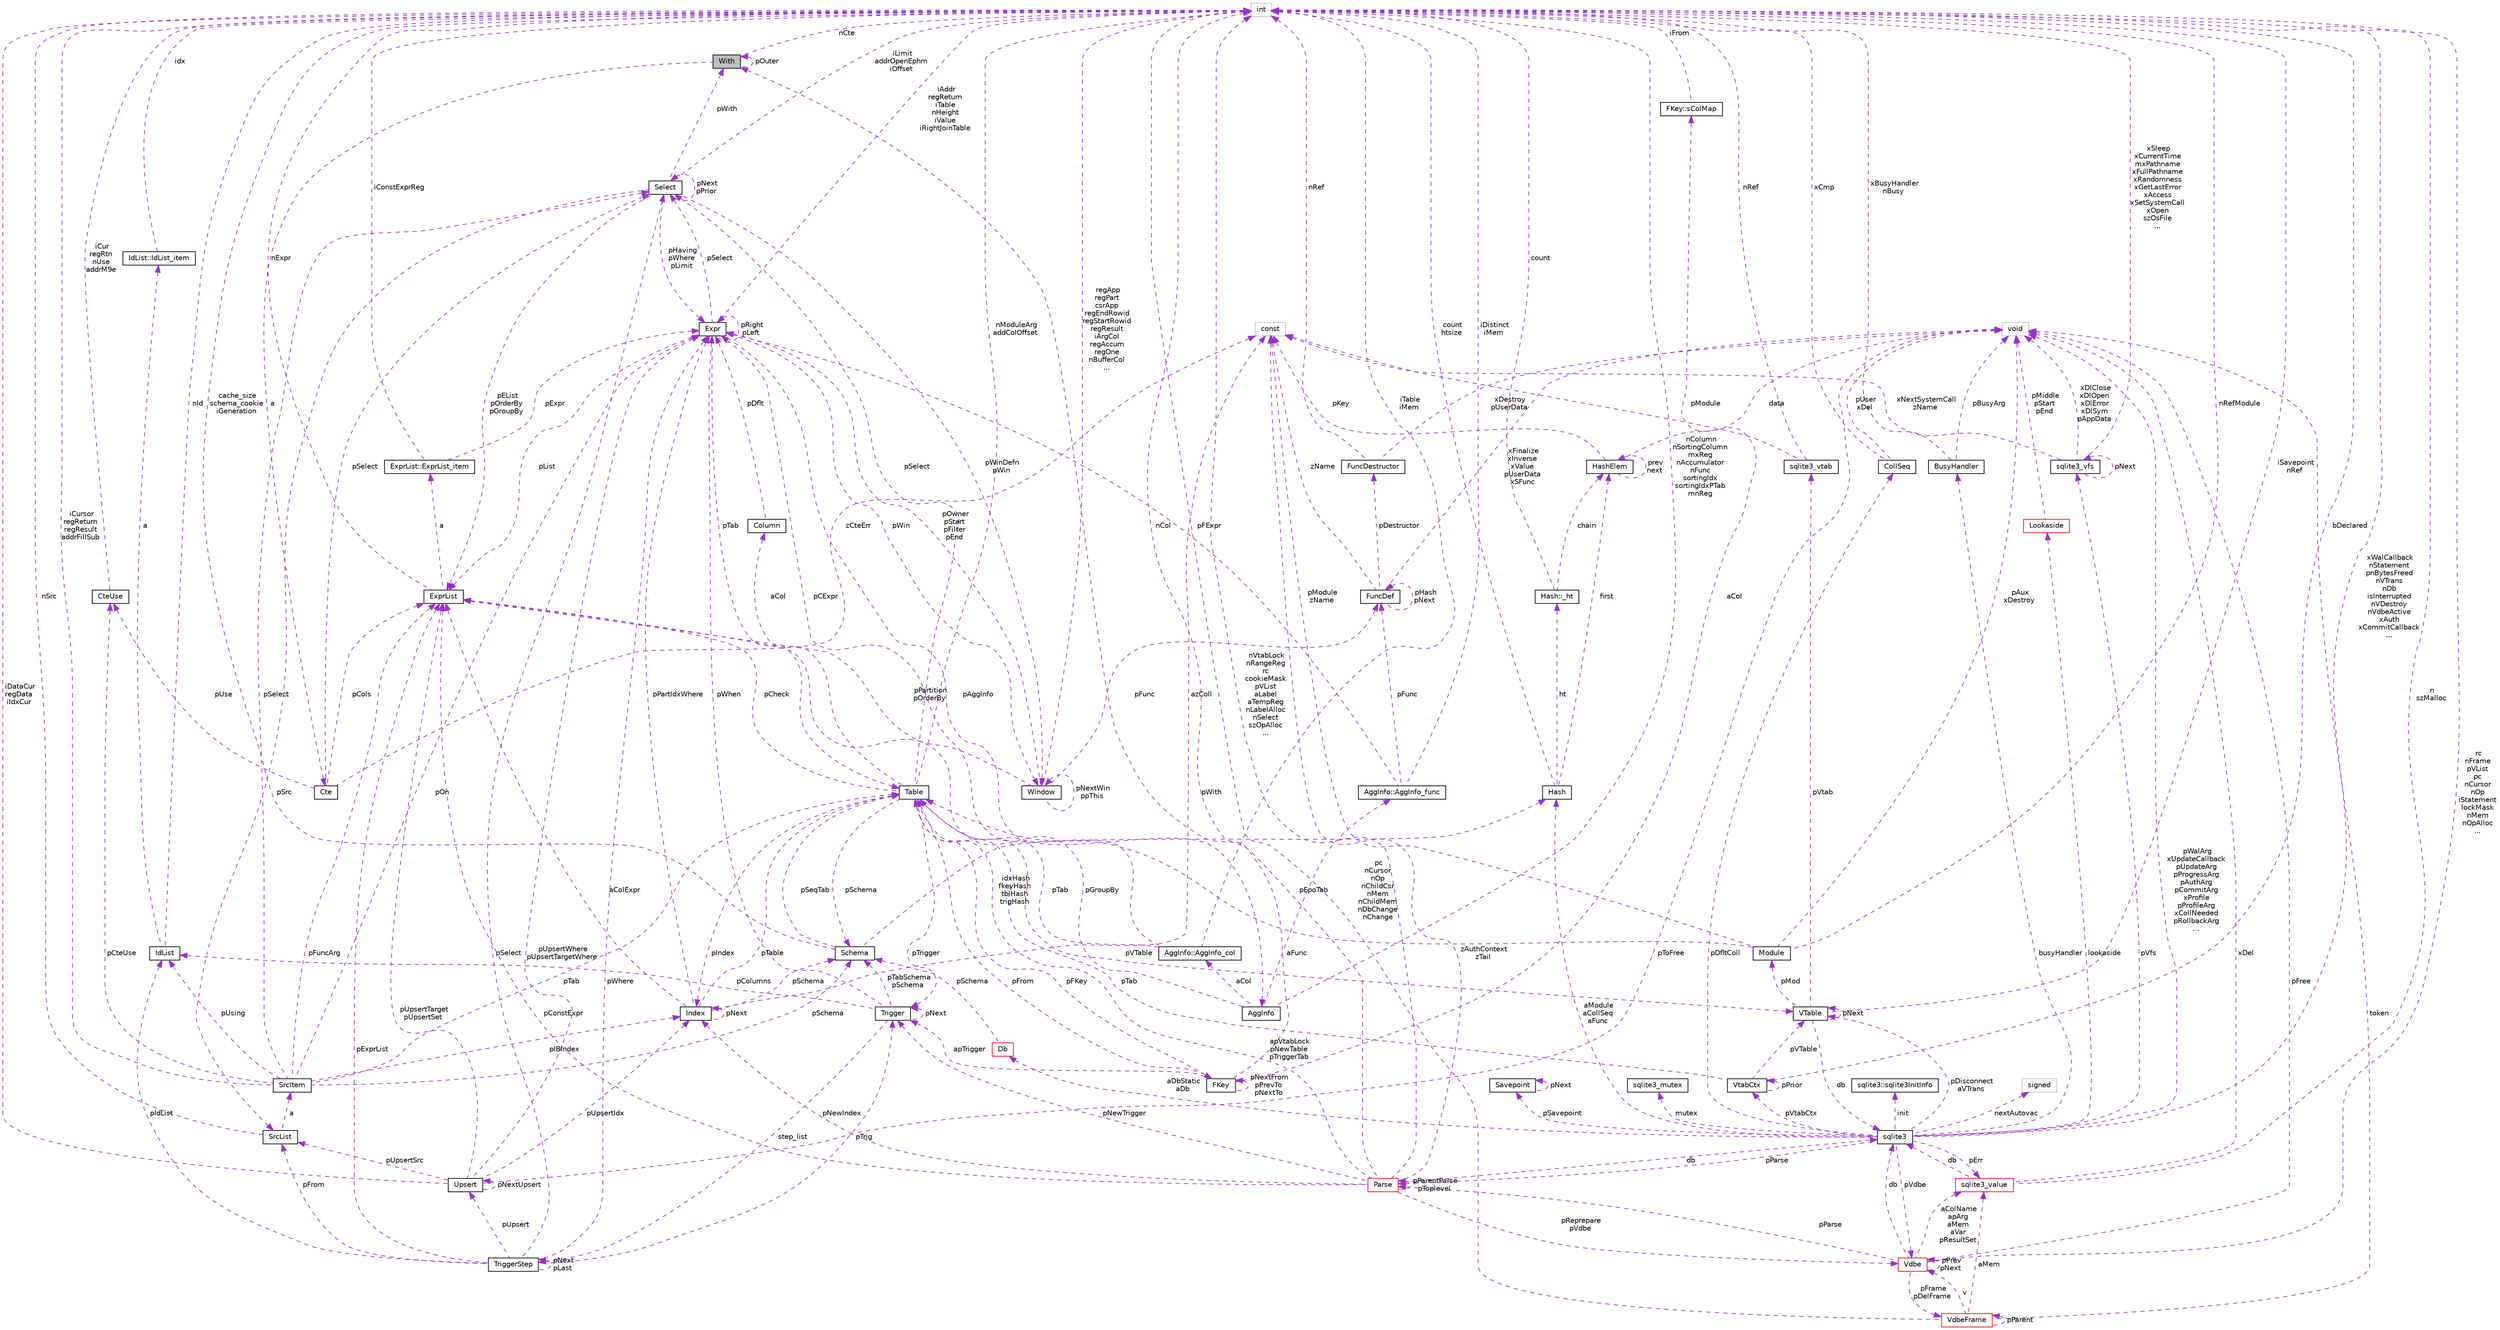 digraph "With"
{
 // LATEX_PDF_SIZE
  edge [fontname="Helvetica",fontsize="10",labelfontname="Helvetica",labelfontsize="10"];
  node [fontname="Helvetica",fontsize="10",shape=record];
  Node1 [label="With",height=0.2,width=0.4,color="black", fillcolor="grey75", style="filled", fontcolor="black",tooltip=" "];
  Node2 -> Node1 [dir="back",color="darkorchid3",fontsize="10",style="dashed",label=" a" ,fontname="Helvetica"];
  Node2 [label="Cte",height=0.2,width=0.4,color="black", fillcolor="white", style="filled",URL="$structCte.html",tooltip=" "];
  Node3 -> Node2 [dir="back",color="darkorchid3",fontsize="10",style="dashed",label=" pUse" ,fontname="Helvetica"];
  Node3 [label="CteUse",height=0.2,width=0.4,color="black", fillcolor="white", style="filled",URL="$structCteUse.html",tooltip=" "];
  Node4 -> Node3 [dir="back",color="darkorchid3",fontsize="10",style="dashed",label=" iCur\nregRtn\nnUse\naddrM9e" ,fontname="Helvetica"];
  Node4 [label="int",height=0.2,width=0.4,color="grey75", fillcolor="white", style="filled",tooltip=" "];
  Node5 -> Node2 [dir="back",color="darkorchid3",fontsize="10",style="dashed",label=" pSelect" ,fontname="Helvetica"];
  Node5 [label="Select",height=0.2,width=0.4,color="black", fillcolor="white", style="filled",URL="$structSelect.html",tooltip=" "];
  Node6 -> Node5 [dir="back",color="darkorchid3",fontsize="10",style="dashed",label=" pHaving\npWhere\npLimit" ,fontname="Helvetica"];
  Node6 [label="Expr",height=0.2,width=0.4,color="black", fillcolor="white", style="filled",URL="$structExpr.html",tooltip=" "];
  Node7 -> Node6 [dir="back",color="darkorchid3",fontsize="10",style="dashed",label=" pAggInfo" ,fontname="Helvetica"];
  Node7 [label="AggInfo",height=0.2,width=0.4,color="black", fillcolor="white", style="filled",URL="$structAggInfo.html",tooltip=" "];
  Node8 -> Node7 [dir="back",color="darkorchid3",fontsize="10",style="dashed",label=" aCol" ,fontname="Helvetica"];
  Node8 [label="AggInfo::AggInfo_col",height=0.2,width=0.4,color="black", fillcolor="white", style="filled",URL="$structAggInfo_1_1AggInfo__col.html",tooltip=" "];
  Node6 -> Node8 [dir="back",color="darkorchid3",fontsize="10",style="dashed",label=" pCExpr" ,fontname="Helvetica"];
  Node4 -> Node8 [dir="back",color="darkorchid3",fontsize="10",style="dashed",label=" iTable\niMem" ,fontname="Helvetica"];
  Node9 -> Node8 [dir="back",color="darkorchid3",fontsize="10",style="dashed",label=" pTab" ,fontname="Helvetica"];
  Node9 [label="Table",height=0.2,width=0.4,color="black", fillcolor="white", style="filled",URL="$structTable.html",tooltip=" "];
  Node10 -> Node9 [dir="back",color="darkorchid3",fontsize="10",style="dashed",label=" pSchema" ,fontname="Helvetica"];
  Node10 [label="Schema",height=0.2,width=0.4,color="black", fillcolor="white", style="filled",URL="$structSchema.html",tooltip=" "];
  Node4 -> Node10 [dir="back",color="darkorchid3",fontsize="10",style="dashed",label=" cache_size\nschema_cookie\niGeneration" ,fontname="Helvetica"];
  Node9 -> Node10 [dir="back",color="darkorchid3",fontsize="10",style="dashed",label=" pSeqTab" ,fontname="Helvetica"];
  Node11 -> Node10 [dir="back",color="darkorchid3",fontsize="10",style="dashed",label=" idxHash\nfkeyHash\ntblHash\ntrigHash" ,fontname="Helvetica"];
  Node11 [label="Hash",height=0.2,width=0.4,color="black", fillcolor="white", style="filled",URL="$structHash.html",tooltip=" "];
  Node12 -> Node11 [dir="back",color="darkorchid3",fontsize="10",style="dashed",label=" ht" ,fontname="Helvetica"];
  Node12 [label="Hash::_ht",height=0.2,width=0.4,color="black", fillcolor="white", style="filled",URL="$structHash_1_1__ht.html",tooltip=" "];
  Node4 -> Node12 [dir="back",color="darkorchid3",fontsize="10",style="dashed",label=" count" ,fontname="Helvetica"];
  Node13 -> Node12 [dir="back",color="darkorchid3",fontsize="10",style="dashed",label=" chain" ,fontname="Helvetica"];
  Node13 [label="HashElem",height=0.2,width=0.4,color="black", fillcolor="white", style="filled",URL="$structHashElem.html",tooltip=" "];
  Node14 -> Node13 [dir="back",color="darkorchid3",fontsize="10",style="dashed",label=" data" ,fontname="Helvetica"];
  Node14 [label="void",height=0.2,width=0.4,color="grey75", fillcolor="white", style="filled",tooltip=" "];
  Node13 -> Node13 [dir="back",color="darkorchid3",fontsize="10",style="dashed",label=" prev\nnext" ,fontname="Helvetica"];
  Node15 -> Node13 [dir="back",color="darkorchid3",fontsize="10",style="dashed",label=" pKey" ,fontname="Helvetica"];
  Node15 [label="const",height=0.2,width=0.4,color="grey75", fillcolor="white", style="filled",tooltip=" "];
  Node4 -> Node11 [dir="back",color="darkorchid3",fontsize="10",style="dashed",label=" count\nhtsize" ,fontname="Helvetica"];
  Node13 -> Node11 [dir="back",color="darkorchid3",fontsize="10",style="dashed",label=" first" ,fontname="Helvetica"];
  Node16 -> Node9 [dir="back",color="darkorchid3",fontsize="10",style="dashed",label=" aCol" ,fontname="Helvetica"];
  Node16 [label="Column",height=0.2,width=0.4,color="black", fillcolor="white", style="filled",URL="$structColumn.html",tooltip=" "];
  Node6 -> Node16 [dir="back",color="darkorchid3",fontsize="10",style="dashed",label=" pDflt" ,fontname="Helvetica"];
  Node17 -> Node9 [dir="back",color="darkorchid3",fontsize="10",style="dashed",label=" pFKey" ,fontname="Helvetica"];
  Node17 [label="FKey",height=0.2,width=0.4,color="black", fillcolor="white", style="filled",URL="$structFKey.html",tooltip=" "];
  Node18 -> Node17 [dir="back",color="darkorchid3",fontsize="10",style="dashed",label=" aCol" ,fontname="Helvetica"];
  Node18 [label="FKey::sColMap",height=0.2,width=0.4,color="black", fillcolor="white", style="filled",URL="$structFKey_1_1sColMap.html",tooltip=" "];
  Node4 -> Node18 [dir="back",color="darkorchid3",fontsize="10",style="dashed",label=" iFrom" ,fontname="Helvetica"];
  Node17 -> Node17 [dir="back",color="darkorchid3",fontsize="10",style="dashed",label=" pNextFrom\npPrevTo\npNextTo" ,fontname="Helvetica"];
  Node4 -> Node17 [dir="back",color="darkorchid3",fontsize="10",style="dashed",label=" nCol" ,fontname="Helvetica"];
  Node9 -> Node17 [dir="back",color="darkorchid3",fontsize="10",style="dashed",label=" pFrom" ,fontname="Helvetica"];
  Node19 -> Node17 [dir="back",color="darkorchid3",fontsize="10",style="dashed",label=" apTrigger" ,fontname="Helvetica"];
  Node19 [label="Trigger",height=0.2,width=0.4,color="black", fillcolor="white", style="filled",URL="$structTrigger.html",tooltip=" "];
  Node20 -> Node19 [dir="back",color="darkorchid3",fontsize="10",style="dashed",label=" step_list" ,fontname="Helvetica"];
  Node20 [label="TriggerStep",height=0.2,width=0.4,color="black", fillcolor="white", style="filled",URL="$structTriggerStep.html",tooltip=" "];
  Node20 -> Node20 [dir="back",color="darkorchid3",fontsize="10",style="dashed",label=" pNext\npLast" ,fontname="Helvetica"];
  Node6 -> Node20 [dir="back",color="darkorchid3",fontsize="10",style="dashed",label=" pWhere" ,fontname="Helvetica"];
  Node21 -> Node20 [dir="back",color="darkorchid3",fontsize="10",style="dashed",label=" pIdList" ,fontname="Helvetica"];
  Node21 [label="IdList",height=0.2,width=0.4,color="black", fillcolor="white", style="filled",URL="$structIdList.html",tooltip=" "];
  Node22 -> Node21 [dir="back",color="darkorchid3",fontsize="10",style="dashed",label=" a" ,fontname="Helvetica"];
  Node22 [label="IdList::IdList_item",height=0.2,width=0.4,color="black", fillcolor="white", style="filled",URL="$structIdList_1_1IdList__item.html",tooltip=" "];
  Node4 -> Node22 [dir="back",color="darkorchid3",fontsize="10",style="dashed",label=" idx" ,fontname="Helvetica"];
  Node4 -> Node21 [dir="back",color="darkorchid3",fontsize="10",style="dashed",label=" nId" ,fontname="Helvetica"];
  Node5 -> Node20 [dir="back",color="darkorchid3",fontsize="10",style="dashed",label=" pSelect" ,fontname="Helvetica"];
  Node19 -> Node20 [dir="back",color="darkorchid3",fontsize="10",style="dashed",label=" pTrig" ,fontname="Helvetica"];
  Node23 -> Node20 [dir="back",color="darkorchid3",fontsize="10",style="dashed",label=" pFrom" ,fontname="Helvetica"];
  Node23 [label="SrcList",height=0.2,width=0.4,color="black", fillcolor="white", style="filled",URL="$structSrcList.html",tooltip=" "];
  Node24 -> Node23 [dir="back",color="darkorchid3",fontsize="10",style="dashed",label=" a" ,fontname="Helvetica"];
  Node24 [label="SrcItem",height=0.2,width=0.4,color="black", fillcolor="white", style="filled",URL="$structSrcItem.html",tooltip=" "];
  Node10 -> Node24 [dir="back",color="darkorchid3",fontsize="10",style="dashed",label=" pSchema" ,fontname="Helvetica"];
  Node3 -> Node24 [dir="back",color="darkorchid3",fontsize="10",style="dashed",label=" pCteUse" ,fontname="Helvetica"];
  Node6 -> Node24 [dir="back",color="darkorchid3",fontsize="10",style="dashed",label=" pOn" ,fontname="Helvetica"];
  Node21 -> Node24 [dir="back",color="darkorchid3",fontsize="10",style="dashed",label=" pUsing" ,fontname="Helvetica"];
  Node4 -> Node24 [dir="back",color="darkorchid3",fontsize="10",style="dashed",label=" iCursor\nregReturn\nregResult\naddrFillSub" ,fontname="Helvetica"];
  Node9 -> Node24 [dir="back",color="darkorchid3",fontsize="10",style="dashed",label=" pTab" ,fontname="Helvetica"];
  Node5 -> Node24 [dir="back",color="darkorchid3",fontsize="10",style="dashed",label=" pSelect" ,fontname="Helvetica"];
  Node25 -> Node24 [dir="back",color="darkorchid3",fontsize="10",style="dashed",label=" pIBIndex" ,fontname="Helvetica"];
  Node25 [label="Index",height=0.2,width=0.4,color="black", fillcolor="white", style="filled",URL="$structIndex.html",tooltip=" "];
  Node10 -> Node25 [dir="back",color="darkorchid3",fontsize="10",style="dashed",label=" pSchema" ,fontname="Helvetica"];
  Node6 -> Node25 [dir="back",color="darkorchid3",fontsize="10",style="dashed",label=" pPartIdxWhere" ,fontname="Helvetica"];
  Node9 -> Node25 [dir="back",color="darkorchid3",fontsize="10",style="dashed",label=" pTable" ,fontname="Helvetica"];
  Node26 -> Node25 [dir="back",color="darkorchid3",fontsize="10",style="dashed",label=" aColExpr" ,fontname="Helvetica"];
  Node26 [label="ExprList",height=0.2,width=0.4,color="black", fillcolor="white", style="filled",URL="$structExprList.html",tooltip=" "];
  Node27 -> Node26 [dir="back",color="darkorchid3",fontsize="10",style="dashed",label=" a" ,fontname="Helvetica"];
  Node27 [label="ExprList::ExprList_item",height=0.2,width=0.4,color="black", fillcolor="white", style="filled",URL="$structExprList_1_1ExprList__item.html",tooltip=" "];
  Node6 -> Node27 [dir="back",color="darkorchid3",fontsize="10",style="dashed",label=" pExpr" ,fontname="Helvetica"];
  Node4 -> Node27 [dir="back",color="darkorchid3",fontsize="10",style="dashed",label=" iConstExprReg" ,fontname="Helvetica"];
  Node4 -> Node26 [dir="back",color="darkorchid3",fontsize="10",style="dashed",label=" nExpr" ,fontname="Helvetica"];
  Node15 -> Node25 [dir="back",color="darkorchid3",fontsize="10",style="dashed",label=" azColl" ,fontname="Helvetica"];
  Node25 -> Node25 [dir="back",color="darkorchid3",fontsize="10",style="dashed",label=" pNext" ,fontname="Helvetica"];
  Node26 -> Node24 [dir="back",color="darkorchid3",fontsize="10",style="dashed",label=" pFuncArg" ,fontname="Helvetica"];
  Node4 -> Node23 [dir="back",color="darkorchid3",fontsize="10",style="dashed",label=" nSrc" ,fontname="Helvetica"];
  Node26 -> Node20 [dir="back",color="darkorchid3",fontsize="10",style="dashed",label=" pExprList" ,fontname="Helvetica"];
  Node28 -> Node20 [dir="back",color="darkorchid3",fontsize="10",style="dashed",label=" pUpsert" ,fontname="Helvetica"];
  Node28 [label="Upsert",height=0.2,width=0.4,color="black", fillcolor="white", style="filled",URL="$structUpsert.html",tooltip=" "];
  Node6 -> Node28 [dir="back",color="darkorchid3",fontsize="10",style="dashed",label=" pUpsertWhere\npUpsertTargetWhere" ,fontname="Helvetica"];
  Node14 -> Node28 [dir="back",color="darkorchid3",fontsize="10",style="dashed",label=" pToFree" ,fontname="Helvetica"];
  Node4 -> Node28 [dir="back",color="darkorchid3",fontsize="10",style="dashed",label=" iDataCur\nregData\niIdxCur" ,fontname="Helvetica"];
  Node23 -> Node28 [dir="back",color="darkorchid3",fontsize="10",style="dashed",label=" pUpsertSrc" ,fontname="Helvetica"];
  Node25 -> Node28 [dir="back",color="darkorchid3",fontsize="10",style="dashed",label=" pUpsertIdx" ,fontname="Helvetica"];
  Node26 -> Node28 [dir="back",color="darkorchid3",fontsize="10",style="dashed",label=" pUpsertTarget\npUpsertSet" ,fontname="Helvetica"];
  Node28 -> Node28 [dir="back",color="darkorchid3",fontsize="10",style="dashed",label=" pNextUpsert" ,fontname="Helvetica"];
  Node10 -> Node19 [dir="back",color="darkorchid3",fontsize="10",style="dashed",label=" pTabSchema\npSchema" ,fontname="Helvetica"];
  Node6 -> Node19 [dir="back",color="darkorchid3",fontsize="10",style="dashed",label=" pWhen" ,fontname="Helvetica"];
  Node21 -> Node19 [dir="back",color="darkorchid3",fontsize="10",style="dashed",label=" pColumns" ,fontname="Helvetica"];
  Node19 -> Node19 [dir="back",color="darkorchid3",fontsize="10",style="dashed",label=" pNext" ,fontname="Helvetica"];
  Node29 -> Node9 [dir="back",color="darkorchid3",fontsize="10",style="dashed",label=" pVTable" ,fontname="Helvetica"];
  Node29 [label="VTable",height=0.2,width=0.4,color="black", fillcolor="white", style="filled",URL="$structVTable.html",tooltip=" "];
  Node30 -> Node29 [dir="back",color="darkorchid3",fontsize="10",style="dashed",label=" db" ,fontname="Helvetica"];
  Node30 [label="sqlite3",height=0.2,width=0.4,color="black", fillcolor="white", style="filled",URL="$structsqlite3.html",tooltip=" "];
  Node31 -> Node30 [dir="back",color="darkorchid3",fontsize="10",style="dashed",label=" pVdbe" ,fontname="Helvetica"];
  Node31 [label="Vdbe",height=0.2,width=0.4,color="red", fillcolor="white", style="filled",URL="$structVdbe.html",tooltip=" "];
  Node31 -> Node31 [dir="back",color="darkorchid3",fontsize="10",style="dashed",label=" pPrev\npNext" ,fontname="Helvetica"];
  Node30 -> Node31 [dir="back",color="darkorchid3",fontsize="10",style="dashed",label=" db" ,fontname="Helvetica"];
  Node14 -> Node31 [dir="back",color="darkorchid3",fontsize="10",style="dashed",label=" pFree" ,fontname="Helvetica"];
  Node32 -> Node31 [dir="back",color="darkorchid3",fontsize="10",style="dashed",label=" aColName\napArg\naMem\naVar\npResultSet" ,fontname="Helvetica"];
  Node32 [label="sqlite3_value",height=0.2,width=0.4,color="red", fillcolor="white", style="filled",URL="$structsqlite3__value.html",tooltip=" "];
  Node30 -> Node32 [dir="back",color="darkorchid3",fontsize="10",style="dashed",label=" db" ,fontname="Helvetica"];
  Node14 -> Node32 [dir="back",color="darkorchid3",fontsize="10",style="dashed",label=" xDel" ,fontname="Helvetica"];
  Node4 -> Node32 [dir="back",color="darkorchid3",fontsize="10",style="dashed",label=" n\nszMalloc" ,fontname="Helvetica"];
  Node36 -> Node31 [dir="back",color="darkorchid3",fontsize="10",style="dashed",label=" pFrame\npDelFrame" ,fontname="Helvetica"];
  Node36 [label="VdbeFrame",height=0.2,width=0.4,color="red", fillcolor="white", style="filled",URL="$structVdbeFrame.html",tooltip=" "];
  Node31 -> Node36 [dir="back",color="darkorchid3",fontsize="10",style="dashed",label=" v" ,fontname="Helvetica"];
  Node14 -> Node36 [dir="back",color="darkorchid3",fontsize="10",style="dashed",label=" token" ,fontname="Helvetica"];
  Node32 -> Node36 [dir="back",color="darkorchid3",fontsize="10",style="dashed",label=" aMem" ,fontname="Helvetica"];
  Node36 -> Node36 [dir="back",color="darkorchid3",fontsize="10",style="dashed",label=" pParent" ,fontname="Helvetica"];
  Node4 -> Node36 [dir="back",color="darkorchid3",fontsize="10",style="dashed",label=" pc\nnCursor\nnOp\nnChildCsr\nnMem\nnChildMem\nnDbChange\nnChange" ,fontname="Helvetica"];
  Node4 -> Node31 [dir="back",color="darkorchid3",fontsize="10",style="dashed",label=" rc\nnFrame\npVList\npc\nnCursor\nnOp\niStatement\nlockMask\nnMem\nnOpAlloc\n..." ,fontname="Helvetica"];
  Node76 -> Node31 [dir="back",color="darkorchid3",fontsize="10",style="dashed",label=" pParse" ,fontname="Helvetica"];
  Node76 [label="Parse",height=0.2,width=0.4,color="red", fillcolor="white", style="filled",URL="$structParse.html",tooltip=" "];
  Node31 -> Node76 [dir="back",color="darkorchid3",fontsize="10",style="dashed",label=" pReprepare\npVdbe" ,fontname="Helvetica"];
  Node30 -> Node76 [dir="back",color="darkorchid3",fontsize="10",style="dashed",label=" db" ,fontname="Helvetica"];
  Node1 -> Node76 [dir="back",color="darkorchid3",fontsize="10",style="dashed",label=" pWith" ,fontname="Helvetica"];
  Node4 -> Node76 [dir="back",color="darkorchid3",fontsize="10",style="dashed",label=" nVtabLock\nnRangeReg\nrc\ncookieMask\npVList\naLabel\naTempReg\nnLabelAlloc\nnSelect\nszOpAlloc\n..." ,fontname="Helvetica"];
  Node9 -> Node76 [dir="back",color="darkorchid3",fontsize="10",style="dashed",label=" apVtabLock\npNewTable\npTriggerTab" ,fontname="Helvetica"];
  Node19 -> Node76 [dir="back",color="darkorchid3",fontsize="10",style="dashed",label=" pNewTrigger" ,fontname="Helvetica"];
  Node25 -> Node76 [dir="back",color="darkorchid3",fontsize="10",style="dashed",label=" pNewIndex" ,fontname="Helvetica"];
  Node15 -> Node76 [dir="back",color="darkorchid3",fontsize="10",style="dashed",label=" zAuthContext\nzTail" ,fontname="Helvetica"];
  Node26 -> Node76 [dir="back",color="darkorchid3",fontsize="10",style="dashed",label=" pConstExpr" ,fontname="Helvetica"];
  Node76 -> Node76 [dir="back",color="darkorchid3",fontsize="10",style="dashed",label=" pParentParse\npToplevel" ,fontname="Helvetica"];
  Node97 -> Node30 [dir="back",color="darkorchid3",fontsize="10",style="dashed",label=" pSavepoint" ,fontname="Helvetica"];
  Node97 [label="Savepoint",height=0.2,width=0.4,color="black", fillcolor="white", style="filled",URL="$structSavepoint.html",tooltip=" "];
  Node97 -> Node97 [dir="back",color="darkorchid3",fontsize="10",style="dashed",label=" pNext" ,fontname="Helvetica"];
  Node14 -> Node30 [dir="back",color="darkorchid3",fontsize="10",style="dashed",label=" pWalArg\nxUpdateCallback\npUpdateArg\npProgressArg\npAuthArg\npCommitArg\nxProfile\npProfileArg\nxCollNeeded\npRollbackArg\n..." ,fontname="Helvetica"];
  Node98 -> Node30 [dir="back",color="darkorchid3",fontsize="10",style="dashed",label=" lookaside" ,fontname="Helvetica"];
  Node98 [label="Lookaside",height=0.2,width=0.4,color="red", fillcolor="white", style="filled",URL="$structLookaside.html",tooltip=" "];
  Node14 -> Node98 [dir="back",color="darkorchid3",fontsize="10",style="dashed",label=" pMiddle\npStart\npEnd" ,fontname="Helvetica"];
  Node32 -> Node30 [dir="back",color="darkorchid3",fontsize="10",style="dashed",label=" pErr" ,fontname="Helvetica"];
  Node43 -> Node30 [dir="back",color="darkorchid3",fontsize="10",style="dashed",label=" mutex" ,fontname="Helvetica"];
  Node43 [label="sqlite3_mutex",height=0.2,width=0.4,color="black", fillcolor="white", style="filled",URL="$structsqlite3__mutex.html",tooltip=" "];
  Node53 -> Node30 [dir="back",color="darkorchid3",fontsize="10",style="dashed",label=" pVfs" ,fontname="Helvetica"];
  Node53 [label="sqlite3_vfs",height=0.2,width=0.4,color="black", fillcolor="white", style="filled",URL="$structsqlite3__vfs.html",tooltip=" "];
  Node14 -> Node53 [dir="back",color="darkorchid3",fontsize="10",style="dashed",label=" xDlClose\nxDlOpen\nxDlError\nxDlSym\npAppData" ,fontname="Helvetica"];
  Node53 -> Node53 [dir="back",color="darkorchid3",fontsize="10",style="dashed",label=" pNext" ,fontname="Helvetica"];
  Node4 -> Node53 [dir="back",color="darkorchid3",fontsize="10",style="dashed",label=" xSleep\nxCurrentTime\nmxPathname\nxFullPathname\nxRandomness\nxGetLastError\nxAccess\nxSetSystemCall\nxOpen\nszOsFile\n..." ,fontname="Helvetica"];
  Node15 -> Node53 [dir="back",color="darkorchid3",fontsize="10",style="dashed",label=" xNextSystemCall\nzName" ,fontname="Helvetica"];
  Node100 -> Node30 [dir="back",color="darkorchid3",fontsize="10",style="dashed",label=" init" ,fontname="Helvetica"];
  Node100 [label="sqlite3::sqlite3InitInfo",height=0.2,width=0.4,color="black", fillcolor="white", style="filled",URL="$structsqlite3_1_1sqlite3InitInfo.html",tooltip=" "];
  Node101 -> Node30 [dir="back",color="darkorchid3",fontsize="10",style="dashed",label=" busyHandler" ,fontname="Helvetica"];
  Node101 [label="BusyHandler",height=0.2,width=0.4,color="black", fillcolor="white", style="filled",URL="$structBusyHandler.html",tooltip=" "];
  Node14 -> Node101 [dir="back",color="darkorchid3",fontsize="10",style="dashed",label=" pBusyArg" ,fontname="Helvetica"];
  Node4 -> Node101 [dir="back",color="darkorchid3",fontsize="10",style="dashed",label=" xBusyHandler\nnBusy" ,fontname="Helvetica"];
  Node102 -> Node30 [dir="back",color="darkorchid3",fontsize="10",style="dashed",label=" pVtabCtx" ,fontname="Helvetica"];
  Node102 [label="VtabCtx",height=0.2,width=0.4,color="black", fillcolor="white", style="filled",URL="$structVtabCtx.html",tooltip=" "];
  Node102 -> Node102 [dir="back",color="darkorchid3",fontsize="10",style="dashed",label=" pPrior" ,fontname="Helvetica"];
  Node4 -> Node102 [dir="back",color="darkorchid3",fontsize="10",style="dashed",label=" bDeclared" ,fontname="Helvetica"];
  Node29 -> Node102 [dir="back",color="darkorchid3",fontsize="10",style="dashed",label=" pVTable" ,fontname="Helvetica"];
  Node9 -> Node102 [dir="back",color="darkorchid3",fontsize="10",style="dashed",label=" pTab" ,fontname="Helvetica"];
  Node58 -> Node30 [dir="back",color="darkorchid3",fontsize="10",style="dashed",label=" pDfltColl" ,fontname="Helvetica"];
  Node58 [label="CollSeq",height=0.2,width=0.4,color="black", fillcolor="white", style="filled",URL="$structCollSeq.html",tooltip=" "];
  Node14 -> Node58 [dir="back",color="darkorchid3",fontsize="10",style="dashed",label=" pUser\nxDel" ,fontname="Helvetica"];
  Node4 -> Node58 [dir="back",color="darkorchid3",fontsize="10",style="dashed",label=" xCmp" ,fontname="Helvetica"];
  Node29 -> Node30 [dir="back",color="darkorchid3",fontsize="10",style="dashed",label=" pDisconnect\naVTrans" ,fontname="Helvetica"];
  Node4 -> Node30 [dir="back",color="darkorchid3",fontsize="10",style="dashed",label=" xWalCallback\nnStatement\npnBytesFreed\nnVTrans\nnDb\nisInterrupted\nnVDestroy\nnVdbeActive\nxAuth\nxCommitCallback\n..." ,fontname="Helvetica"];
  Node75 -> Node30 [dir="back",color="darkorchid3",fontsize="10",style="dashed",label=" nextAutovac" ,fontname="Helvetica"];
  Node75 [label="signed",height=0.2,width=0.4,color="grey75", fillcolor="white", style="filled",tooltip=" "];
  Node103 -> Node30 [dir="back",color="darkorchid3",fontsize="10",style="dashed",label=" aDbStatic\naDb" ,fontname="Helvetica"];
  Node103 [label="Db",height=0.2,width=0.4,color="red", fillcolor="white", style="filled",URL="$structDb.html",tooltip=" "];
  Node10 -> Node103 [dir="back",color="darkorchid3",fontsize="10",style="dashed",label=" pSchema" ,fontname="Helvetica"];
  Node11 -> Node30 [dir="back",color="darkorchid3",fontsize="10",style="dashed",label=" aModule\naCollSeq\naFunc" ,fontname="Helvetica"];
  Node76 -> Node30 [dir="back",color="darkorchid3",fontsize="10",style="dashed",label=" pParse" ,fontname="Helvetica"];
  Node29 -> Node29 [dir="back",color="darkorchid3",fontsize="10",style="dashed",label=" pNext" ,fontname="Helvetica"];
  Node4 -> Node29 [dir="back",color="darkorchid3",fontsize="10",style="dashed",label=" iSavepoint\nnRef" ,fontname="Helvetica"];
  Node104 -> Node29 [dir="back",color="darkorchid3",fontsize="10",style="dashed",label=" pMod" ,fontname="Helvetica"];
  Node104 [label="Module",height=0.2,width=0.4,color="black", fillcolor="white", style="filled",URL="$structModule.html",tooltip=" "];
  Node14 -> Node104 [dir="back",color="darkorchid3",fontsize="10",style="dashed",label=" pAux\nxDestroy" ,fontname="Helvetica"];
  Node4 -> Node104 [dir="back",color="darkorchid3",fontsize="10",style="dashed",label=" nRefModule" ,fontname="Helvetica"];
  Node9 -> Node104 [dir="back",color="darkorchid3",fontsize="10",style="dashed",label=" pEpoTab" ,fontname="Helvetica"];
  Node15 -> Node104 [dir="back",color="darkorchid3",fontsize="10",style="dashed",label=" pModule\nzName" ,fontname="Helvetica"];
  Node60 -> Node29 [dir="back",color="darkorchid3",fontsize="10",style="dashed",label=" pVtab" ,fontname="Helvetica"];
  Node60 [label="sqlite3_vtab",height=0.2,width=0.4,color="black", fillcolor="white", style="filled",URL="$structsqlite3__vtab.html",tooltip=" "];
  Node4 -> Node60 [dir="back",color="darkorchid3",fontsize="10",style="dashed",label=" nRef" ,fontname="Helvetica"];
  Node15 -> Node60 [dir="back",color="darkorchid3",fontsize="10",style="dashed",label=" pModule" ,fontname="Helvetica"];
  Node4 -> Node9 [dir="back",color="darkorchid3",fontsize="10",style="dashed",label=" nModuleArg\naddColOffset" ,fontname="Helvetica"];
  Node19 -> Node9 [dir="back",color="darkorchid3",fontsize="10",style="dashed",label=" pTrigger" ,fontname="Helvetica"];
  Node5 -> Node9 [dir="back",color="darkorchid3",fontsize="10",style="dashed",label=" pSelect" ,fontname="Helvetica"];
  Node26 -> Node9 [dir="back",color="darkorchid3",fontsize="10",style="dashed",label=" pCheck" ,fontname="Helvetica"];
  Node25 -> Node9 [dir="back",color="darkorchid3",fontsize="10",style="dashed",label=" pIndex" ,fontname="Helvetica"];
  Node4 -> Node7 [dir="back",color="darkorchid3",fontsize="10",style="dashed",label=" nColumn\nnSortingColumn\nmxReg\nnAccumulator\nnFunc\nsortingIdx\nsortingIdxPTab\nmnReg" ,fontname="Helvetica"];
  Node105 -> Node7 [dir="back",color="darkorchid3",fontsize="10",style="dashed",label=" aFunc" ,fontname="Helvetica"];
  Node105 [label="AggInfo::AggInfo_func",height=0.2,width=0.4,color="black", fillcolor="white", style="filled",URL="$structAggInfo_1_1AggInfo__func.html",tooltip=" "];
  Node6 -> Node105 [dir="back",color="darkorchid3",fontsize="10",style="dashed",label=" pFExpr" ,fontname="Helvetica"];
  Node4 -> Node105 [dir="back",color="darkorchid3",fontsize="10",style="dashed",label=" iDistinct\niMem" ,fontname="Helvetica"];
  Node34 -> Node105 [dir="back",color="darkorchid3",fontsize="10",style="dashed",label=" pFunc" ,fontname="Helvetica"];
  Node34 [label="FuncDef",height=0.2,width=0.4,color="black", fillcolor="white", style="filled",URL="$structFuncDef.html",tooltip=" "];
  Node14 -> Node34 [dir="back",color="darkorchid3",fontsize="10",style="dashed",label=" xFinalize\nxInverse\nxValue\npUserData\nxSFunc" ,fontname="Helvetica"];
  Node35 -> Node34 [dir="back",color="darkorchid3",fontsize="10",style="dashed",label=" pDestructor" ,fontname="Helvetica"];
  Node35 [label="FuncDestructor",height=0.2,width=0.4,color="black", fillcolor="white", style="filled",URL="$structFuncDestructor.html",tooltip=" "];
  Node14 -> Node35 [dir="back",color="darkorchid3",fontsize="10",style="dashed",label=" xDestroy\npUserData" ,fontname="Helvetica"];
  Node4 -> Node35 [dir="back",color="darkorchid3",fontsize="10",style="dashed",label=" nRef" ,fontname="Helvetica"];
  Node15 -> Node34 [dir="back",color="darkorchid3",fontsize="10",style="dashed",label=" zName" ,fontname="Helvetica"];
  Node34 -> Node34 [dir="back",color="darkorchid3",fontsize="10",style="dashed",label=" pHash\npNext" ,fontname="Helvetica"];
  Node26 -> Node7 [dir="back",color="darkorchid3",fontsize="10",style="dashed",label=" pGroupBy" ,fontname="Helvetica"];
  Node6 -> Node6 [dir="back",color="darkorchid3",fontsize="10",style="dashed",label=" pRight\npLeft" ,fontname="Helvetica"];
  Node4 -> Node6 [dir="back",color="darkorchid3",fontsize="10",style="dashed",label=" iAddr\nregReturn\niTable\nnHeight\niValue\niRightJoinTable" ,fontname="Helvetica"];
  Node9 -> Node6 [dir="back",color="darkorchid3",fontsize="10",style="dashed",label=" pTab" ,fontname="Helvetica"];
  Node5 -> Node6 [dir="back",color="darkorchid3",fontsize="10",style="dashed",label=" pSelect" ,fontname="Helvetica"];
  Node26 -> Node6 [dir="back",color="darkorchid3",fontsize="10",style="dashed",label=" pList" ,fontname="Helvetica"];
  Node106 -> Node6 [dir="back",color="darkorchid3",fontsize="10",style="dashed",label=" pWin" ,fontname="Helvetica"];
  Node106 [label="Window",height=0.2,width=0.4,color="black", fillcolor="white", style="filled",URL="$structWindow.html",tooltip=" "];
  Node6 -> Node106 [dir="back",color="darkorchid3",fontsize="10",style="dashed",label=" pOwner\npStart\npFilter\npEnd" ,fontname="Helvetica"];
  Node4 -> Node106 [dir="back",color="darkorchid3",fontsize="10",style="dashed",label=" regApp\nregPart\ncsrApp\nregEndRowid\nregStartRowid\nregResult\niArgCol\nregAccum\nregOne\nnBufferCol\n..." ,fontname="Helvetica"];
  Node26 -> Node106 [dir="back",color="darkorchid3",fontsize="10",style="dashed",label=" pPartition\npOrderBy" ,fontname="Helvetica"];
  Node34 -> Node106 [dir="back",color="darkorchid3",fontsize="10",style="dashed",label=" pFunc" ,fontname="Helvetica"];
  Node106 -> Node106 [dir="back",color="darkorchid3",fontsize="10",style="dashed",label=" pNextWin\nppThis" ,fontname="Helvetica"];
  Node1 -> Node5 [dir="back",color="darkorchid3",fontsize="10",style="dashed",label=" pWith" ,fontname="Helvetica"];
  Node4 -> Node5 [dir="back",color="darkorchid3",fontsize="10",style="dashed",label=" iLimit\naddrOpenEphm\niOffset" ,fontname="Helvetica"];
  Node5 -> Node5 [dir="back",color="darkorchid3",fontsize="10",style="dashed",label=" pNext\npPrior" ,fontname="Helvetica"];
  Node23 -> Node5 [dir="back",color="darkorchid3",fontsize="10",style="dashed",label=" pSrc" ,fontname="Helvetica"];
  Node26 -> Node5 [dir="back",color="darkorchid3",fontsize="10",style="dashed",label=" pEList\npOrderBy\npGroupBy" ,fontname="Helvetica"];
  Node106 -> Node5 [dir="back",color="darkorchid3",fontsize="10",style="dashed",label=" pWinDefn\npWin" ,fontname="Helvetica"];
  Node15 -> Node2 [dir="back",color="darkorchid3",fontsize="10",style="dashed",label=" zCteErr" ,fontname="Helvetica"];
  Node26 -> Node2 [dir="back",color="darkorchid3",fontsize="10",style="dashed",label=" pCols" ,fontname="Helvetica"];
  Node1 -> Node1 [dir="back",color="darkorchid3",fontsize="10",style="dashed",label=" pOuter" ,fontname="Helvetica"];
  Node4 -> Node1 [dir="back",color="darkorchid3",fontsize="10",style="dashed",label=" nCte" ,fontname="Helvetica"];
}
